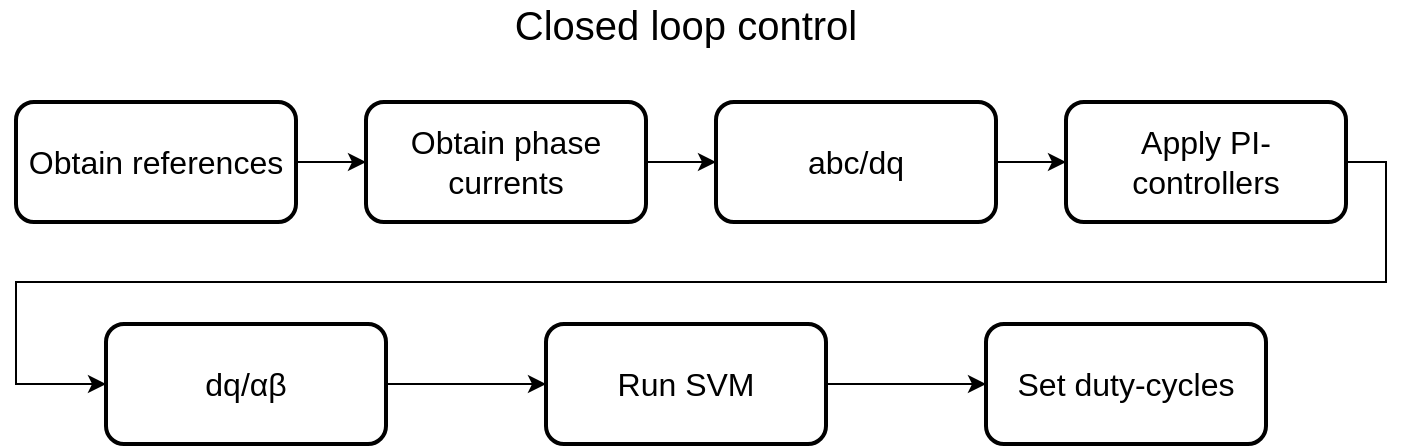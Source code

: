 <mxfile version="10.6.5" type="github"><diagram id="OkRJnq3ifSg4Vy38HYPf" name="Page-1"><mxGraphModel dx="994" dy="435" grid="1" gridSize="10" guides="1" tooltips="1" connect="1" arrows="1" fold="1" page="1" pageScale="1" pageWidth="850" pageHeight="1100" math="0" shadow="0"><root><mxCell id="0"/><mxCell id="1" parent="0"/><mxCell id="9tIRkaBF2-hHiOZtHNtP-50" value="&lt;div&gt;Closed loop control&lt;/div&gt;" style="text;html=1;strokeColor=none;fillColor=none;align=center;verticalAlign=middle;whiteSpace=wrap;rounded=0;shadow=0;fontSize=20;" parent="1" vertex="1"><mxGeometry x="294.5" y="130" width="260" height="22" as="geometry"/></mxCell><mxCell id="Dv-rsenolfafaTlFk_GD-6" style="edgeStyle=orthogonalEdgeStyle;rounded=0;orthogonalLoop=1;jettySize=auto;html=1;exitX=1;exitY=0.5;exitDx=0;exitDy=0;entryX=0;entryY=0.5;entryDx=0;entryDy=0;" parent="1" source="Dv-rsenolfafaTlFk_GD-1" target="Dv-rsenolfafaTlFk_GD-3" edge="1"><mxGeometry relative="1" as="geometry"/></mxCell><mxCell id="Dv-rsenolfafaTlFk_GD-1" value="&lt;font style=&quot;font-size: 16px&quot;&gt;Obtain references&lt;br&gt;&lt;/font&gt;" style="rounded=1;whiteSpace=wrap;html=1;strokeWidth=2;" parent="1" vertex="1"><mxGeometry x="90" y="180" width="140" height="60" as="geometry"/></mxCell><mxCell id="Dv-rsenolfafaTlFk_GD-7" style="edgeStyle=orthogonalEdgeStyle;rounded=0;orthogonalLoop=1;jettySize=auto;html=1;exitX=1;exitY=0.5;exitDx=0;exitDy=0;" parent="1" source="Dv-rsenolfafaTlFk_GD-3" target="Dv-rsenolfafaTlFk_GD-5" edge="1"><mxGeometry relative="1" as="geometry"/></mxCell><mxCell id="Dv-rsenolfafaTlFk_GD-3" value="&lt;font style=&quot;font-size: 16px&quot;&gt;Obtain phase currents&lt;/font&gt;" style="rounded=1;whiteSpace=wrap;html=1;strokeWidth=2;" parent="1" vertex="1"><mxGeometry x="265" y="180" width="140" height="60" as="geometry"/></mxCell><mxCell id="Dv-rsenolfafaTlFk_GD-10" style="edgeStyle=orthogonalEdgeStyle;rounded=0;orthogonalLoop=1;jettySize=auto;html=1;entryX=0;entryY=0.5;entryDx=0;entryDy=0;exitX=1;exitY=0.5;exitDx=0;exitDy=0;" parent="1" source="Dv-rsenolfafaTlFk_GD-4" target="Dv-rsenolfafaTlFk_GD-13" edge="1"><mxGeometry relative="1" as="geometry"><Array as="points"><mxPoint x="775" y="210"/><mxPoint x="775" y="270"/><mxPoint x="90" y="270"/><mxPoint x="90" y="321"/></Array></mxGeometry></mxCell><mxCell id="Dv-rsenolfafaTlFk_GD-4" value="&lt;font style=&quot;font-size: 16px&quot;&gt;Apply PI-controllers&lt;/font&gt;" style="rounded=1;whiteSpace=wrap;html=1;strokeWidth=2;" parent="1" vertex="1"><mxGeometry x="615" y="180" width="140" height="60" as="geometry"/></mxCell><mxCell id="Dv-rsenolfafaTlFk_GD-8" style="edgeStyle=orthogonalEdgeStyle;rounded=0;orthogonalLoop=1;jettySize=auto;html=1;exitX=1;exitY=0.5;exitDx=0;exitDy=0;entryX=0;entryY=0.5;entryDx=0;entryDy=0;" parent="1" source="Dv-rsenolfafaTlFk_GD-5" target="Dv-rsenolfafaTlFk_GD-4" edge="1"><mxGeometry relative="1" as="geometry"/></mxCell><mxCell id="Dv-rsenolfafaTlFk_GD-5" value="&lt;font style=&quot;font-size: 16px&quot;&gt;abc/dq&lt;/font&gt;" style="rounded=1;whiteSpace=wrap;html=1;strokeWidth=2;" parent="1" vertex="1"><mxGeometry x="440" y="180" width="140" height="60" as="geometry"/></mxCell><mxCell id="Dv-rsenolfafaTlFk_GD-12" value="" style="edgeStyle=orthogonalEdgeStyle;rounded=0;orthogonalLoop=1;jettySize=auto;html=1;entryX=0;entryY=0.5;entryDx=0;entryDy=0;exitX=1;exitY=0.5;exitDx=0;exitDy=0;" parent="1" source="Dv-rsenolfafaTlFk_GD-11" target="Dv-rsenolfafaTlFk_GD-9" edge="1"><mxGeometry relative="1" as="geometry"/></mxCell><mxCell id="Dv-rsenolfafaTlFk_GD-9" value="&lt;font style=&quot;font-size: 16px&quot;&gt;Set duty-cycles&lt;br&gt;&lt;/font&gt;" style="rounded=1;whiteSpace=wrap;html=1;strokeWidth=2;" parent="1" vertex="1"><mxGeometry x="575" y="291" width="140" height="60" as="geometry"/></mxCell><mxCell id="Dv-rsenolfafaTlFk_GD-14" value="" style="edgeStyle=orthogonalEdgeStyle;rounded=0;orthogonalLoop=1;jettySize=auto;html=1;entryX=0;entryY=0.5;entryDx=0;entryDy=0;exitX=1;exitY=0.5;exitDx=0;exitDy=0;" parent="1" source="Dv-rsenolfafaTlFk_GD-13" target="Dv-rsenolfafaTlFk_GD-11" edge="1"><mxGeometry relative="1" as="geometry"/></mxCell><mxCell id="Dv-rsenolfafaTlFk_GD-11" value="&lt;font style=&quot;font-size: 16px&quot;&gt;Run SVM&lt;br&gt;&lt;/font&gt;" style="rounded=1;whiteSpace=wrap;html=1;strokeWidth=2;" parent="1" vertex="1"><mxGeometry x="355" y="291" width="140" height="60" as="geometry"/></mxCell><mxCell id="Dv-rsenolfafaTlFk_GD-13" value="&lt;font style=&quot;font-size: 16px&quot;&gt;dq/&lt;span&gt;αβ&lt;/span&gt;&lt;br&gt;&lt;/font&gt;" style="rounded=1;whiteSpace=wrap;html=1;strokeWidth=2;" parent="1" vertex="1"><mxGeometry x="135" y="291" width="140" height="60" as="geometry"/></mxCell></root></mxGraphModel></diagram></mxfile>